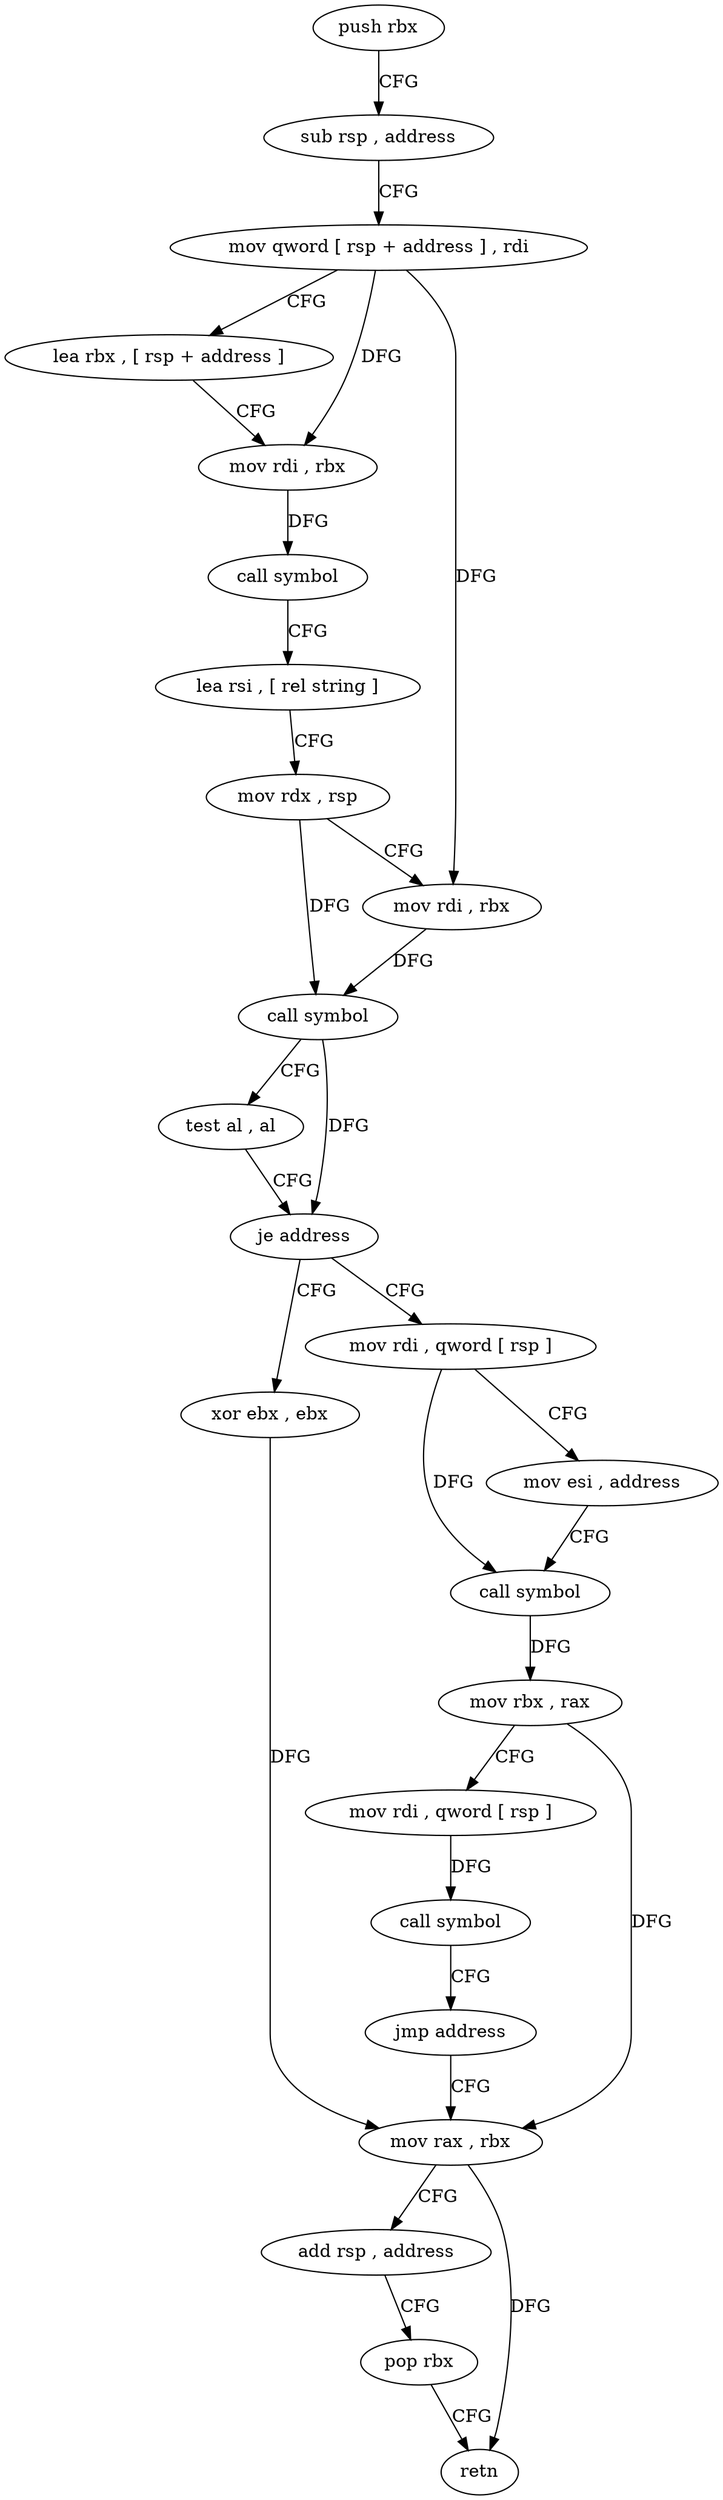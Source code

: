 digraph "func" {
"89264" [label = "push rbx" ]
"89265" [label = "sub rsp , address" ]
"89269" [label = "mov qword [ rsp + address ] , rdi" ]
"89274" [label = "lea rbx , [ rsp + address ]" ]
"89279" [label = "mov rdi , rbx" ]
"89282" [label = "call symbol" ]
"89287" [label = "lea rsi , [ rel string ]" ]
"89294" [label = "mov rdx , rsp" ]
"89297" [label = "mov rdi , rbx" ]
"89300" [label = "call symbol" ]
"89305" [label = "test al , al" ]
"89307" [label = "je address" ]
"89337" [label = "xor ebx , ebx" ]
"89309" [label = "mov rdi , qword [ rsp ]" ]
"89339" [label = "mov rax , rbx" ]
"89313" [label = "mov esi , address" ]
"89318" [label = "call symbol" ]
"89323" [label = "mov rbx , rax" ]
"89326" [label = "mov rdi , qword [ rsp ]" ]
"89330" [label = "call symbol" ]
"89335" [label = "jmp address" ]
"89342" [label = "add rsp , address" ]
"89346" [label = "pop rbx" ]
"89347" [label = "retn" ]
"89264" -> "89265" [ label = "CFG" ]
"89265" -> "89269" [ label = "CFG" ]
"89269" -> "89274" [ label = "CFG" ]
"89269" -> "89279" [ label = "DFG" ]
"89269" -> "89297" [ label = "DFG" ]
"89274" -> "89279" [ label = "CFG" ]
"89279" -> "89282" [ label = "DFG" ]
"89282" -> "89287" [ label = "CFG" ]
"89287" -> "89294" [ label = "CFG" ]
"89294" -> "89297" [ label = "CFG" ]
"89294" -> "89300" [ label = "DFG" ]
"89297" -> "89300" [ label = "DFG" ]
"89300" -> "89305" [ label = "CFG" ]
"89300" -> "89307" [ label = "DFG" ]
"89305" -> "89307" [ label = "CFG" ]
"89307" -> "89337" [ label = "CFG" ]
"89307" -> "89309" [ label = "CFG" ]
"89337" -> "89339" [ label = "DFG" ]
"89309" -> "89313" [ label = "CFG" ]
"89309" -> "89318" [ label = "DFG" ]
"89339" -> "89342" [ label = "CFG" ]
"89339" -> "89347" [ label = "DFG" ]
"89313" -> "89318" [ label = "CFG" ]
"89318" -> "89323" [ label = "DFG" ]
"89323" -> "89326" [ label = "CFG" ]
"89323" -> "89339" [ label = "DFG" ]
"89326" -> "89330" [ label = "DFG" ]
"89330" -> "89335" [ label = "CFG" ]
"89335" -> "89339" [ label = "CFG" ]
"89342" -> "89346" [ label = "CFG" ]
"89346" -> "89347" [ label = "CFG" ]
}
